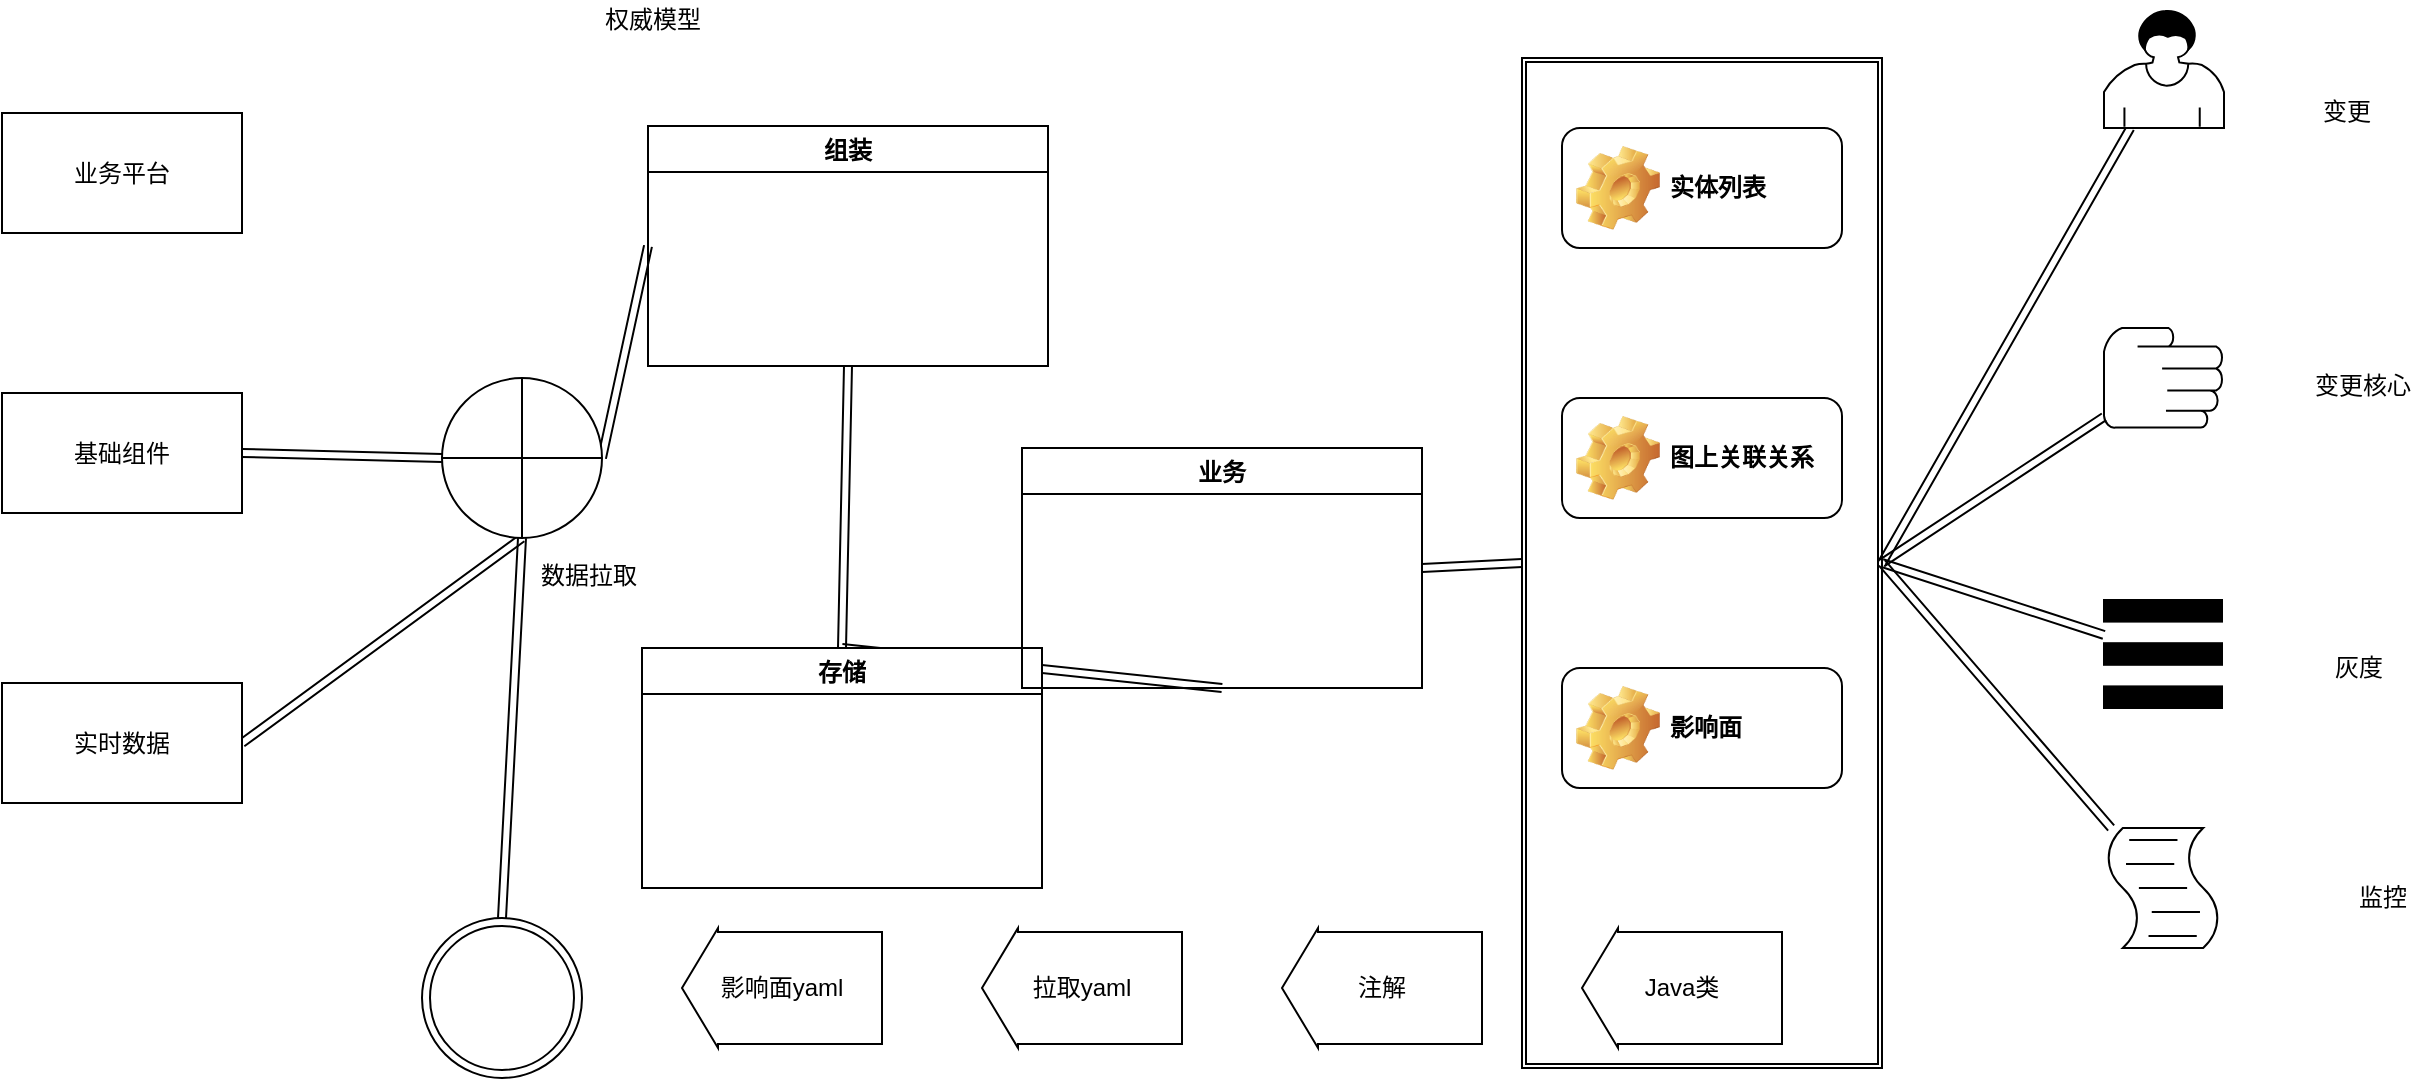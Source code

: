 <mxfile version="12.7.9" type="github">
  <diagram id="geGyV9CUGruVcSVJQ4Tn" name="Page-1">
    <mxGraphModel dx="1326" dy="740" grid="1" gridSize="10" guides="1" tooltips="1" connect="1" arrows="1" fold="1" page="1" pageScale="1" pageWidth="827" pageHeight="1169" math="0" shadow="0">
      <root>
        <mxCell id="0" />
        <mxCell id="1" parent="0" />
        <mxCell id="uUqzo-tKIlISHVn7fkZO-26" value="" style="shape=ext;double=1;rounded=0;whiteSpace=wrap;html=1;" vertex="1" parent="1">
          <mxGeometry x="950" y="255" width="180" height="505" as="geometry" />
        </mxCell>
        <mxCell id="uUqzo-tKIlISHVn7fkZO-16" style="rounded=0;orthogonalLoop=1;jettySize=auto;html=1;exitX=0.5;exitY=1;exitDx=0;exitDy=0;entryX=0.5;entryY=0;entryDx=0;entryDy=0;shape=link;" edge="1" parent="1" source="LcKjTb1axMx3lXvR7wpQ-4" target="LcKjTb1axMx3lXvR7wpQ-5">
          <mxGeometry relative="1" as="geometry" />
        </mxCell>
        <mxCell id="LcKjTb1axMx3lXvR7wpQ-1" value="业务平台" style="rounded=0;whiteSpace=wrap;html=1;" parent="1" vertex="1">
          <mxGeometry x="190" y="282.5" width="120" height="60" as="geometry" />
        </mxCell>
        <mxCell id="uUqzo-tKIlISHVn7fkZO-17" style="edgeStyle=none;shape=link;rounded=0;orthogonalLoop=1;jettySize=auto;html=1;exitX=1;exitY=0.5;exitDx=0;exitDy=0;entryX=0;entryY=0.5;entryDx=0;entryDy=0;" edge="1" parent="1" source="LcKjTb1axMx3lXvR7wpQ-2" target="LcKjTb1axMx3lXvR7wpQ-4">
          <mxGeometry relative="1" as="geometry" />
        </mxCell>
        <mxCell id="LcKjTb1axMx3lXvR7wpQ-2" value="基础组件" style="rounded=0;whiteSpace=wrap;html=1;" parent="1" vertex="1">
          <mxGeometry x="190" y="422.5" width="120" height="60" as="geometry" />
        </mxCell>
        <mxCell id="uUqzo-tKIlISHVn7fkZO-18" style="edgeStyle=none;shape=link;rounded=0;orthogonalLoop=1;jettySize=auto;html=1;exitX=1;exitY=0.5;exitDx=0;exitDy=0;entryX=0.5;entryY=1;entryDx=0;entryDy=0;" edge="1" parent="1" source="LcKjTb1axMx3lXvR7wpQ-3" target="LcKjTb1axMx3lXvR7wpQ-4">
          <mxGeometry relative="1" as="geometry" />
        </mxCell>
        <mxCell id="LcKjTb1axMx3lXvR7wpQ-3" value="实时数据" style="rounded=0;whiteSpace=wrap;html=1;" parent="1" vertex="1">
          <mxGeometry x="190" y="567.5" width="120" height="60" as="geometry" />
        </mxCell>
        <mxCell id="uUqzo-tKIlISHVn7fkZO-19" style="edgeStyle=none;shape=link;rounded=0;orthogonalLoop=1;jettySize=auto;html=1;exitX=1;exitY=0.5;exitDx=0;exitDy=0;entryX=0;entryY=0.5;entryDx=0;entryDy=0;" edge="1" parent="1" source="LcKjTb1axMx3lXvR7wpQ-4" target="LcKjTb1axMx3lXvR7wpQ-6">
          <mxGeometry relative="1" as="geometry" />
        </mxCell>
        <mxCell id="LcKjTb1axMx3lXvR7wpQ-4" value="" style="shape=orEllipse;perimeter=ellipsePerimeter;whiteSpace=wrap;html=1;backgroundOutline=1;" parent="1" vertex="1">
          <mxGeometry x="410" y="415" width="80" height="80" as="geometry" />
        </mxCell>
        <mxCell id="LcKjTb1axMx3lXvR7wpQ-5" value="" style="ellipse;shape=doubleEllipse;whiteSpace=wrap;html=1;aspect=fixed;" parent="1" vertex="1">
          <mxGeometry x="400" y="685" width="80" height="80" as="geometry" />
        </mxCell>
        <mxCell id="uUqzo-tKIlISHVn7fkZO-20" style="edgeStyle=none;shape=link;rounded=0;orthogonalLoop=1;jettySize=auto;html=1;exitX=0.5;exitY=1;exitDx=0;exitDy=0;entryX=0.5;entryY=0;entryDx=0;entryDy=0;" edge="1" parent="1" source="LcKjTb1axMx3lXvR7wpQ-6" target="LcKjTb1axMx3lXvR7wpQ-8">
          <mxGeometry relative="1" as="geometry" />
        </mxCell>
        <mxCell id="LcKjTb1axMx3lXvR7wpQ-6" value="组装" style="swimlane;" parent="1" vertex="1">
          <mxGeometry x="513" y="289" width="200" height="120" as="geometry" />
        </mxCell>
        <mxCell id="uUqzo-tKIlISHVn7fkZO-21" style="edgeStyle=none;shape=link;rounded=0;orthogonalLoop=1;jettySize=auto;html=1;exitX=0.5;exitY=0;exitDx=0;exitDy=0;entryX=0.5;entryY=1;entryDx=0;entryDy=0;" edge="1" parent="1" source="LcKjTb1axMx3lXvR7wpQ-8" target="LcKjTb1axMx3lXvR7wpQ-9">
          <mxGeometry relative="1" as="geometry" />
        </mxCell>
        <mxCell id="LcKjTb1axMx3lXvR7wpQ-8" value="存储" style="swimlane;" parent="1" vertex="1">
          <mxGeometry x="510" y="550" width="200" height="120" as="geometry" />
        </mxCell>
        <mxCell id="uUqzo-tKIlISHVn7fkZO-22" style="edgeStyle=none;shape=link;rounded=0;orthogonalLoop=1;jettySize=auto;html=1;exitX=1;exitY=0.5;exitDx=0;exitDy=0;entryX=0;entryY=0.5;entryDx=0;entryDy=0;" edge="1" parent="1" source="LcKjTb1axMx3lXvR7wpQ-9" target="uUqzo-tKIlISHVn7fkZO-26">
          <mxGeometry relative="1" as="geometry" />
        </mxCell>
        <mxCell id="LcKjTb1axMx3lXvR7wpQ-9" value="业务" style="swimlane;" parent="1" vertex="1">
          <mxGeometry x="700" y="450" width="200" height="120" as="geometry" />
        </mxCell>
        <mxCell id="LcKjTb1axMx3lXvR7wpQ-10" value="图上关联关系" style="label;whiteSpace=wrap;html=1;image=img/clipart/Gear_128x128.png" parent="1" vertex="1">
          <mxGeometry x="970" y="425" width="140" height="60" as="geometry" />
        </mxCell>
        <mxCell id="LcKjTb1axMx3lXvR7wpQ-11" value="影响面" style="label;whiteSpace=wrap;html=1;image=img/clipart/Gear_128x128.png" parent="1" vertex="1">
          <mxGeometry x="970" y="560" width="140" height="60" as="geometry" />
        </mxCell>
        <mxCell id="uUqzo-tKIlISHVn7fkZO-25" style="edgeStyle=none;shape=link;rounded=0;orthogonalLoop=1;jettySize=auto;html=1;exitX=1;exitY=0.5;exitDx=0;exitDy=0;" edge="1" parent="1" source="uUqzo-tKIlISHVn7fkZO-26" target="uUqzo-tKIlISHVn7fkZO-5">
          <mxGeometry relative="1" as="geometry">
            <mxPoint x="1210" y="280" as="targetPoint" />
            <mxPoint x="1160" y="430" as="sourcePoint" />
          </mxGeometry>
        </mxCell>
        <mxCell id="LcKjTb1axMx3lXvR7wpQ-13" value="实体列表" style="label;whiteSpace=wrap;html=1;image=img/clipart/Gear_128x128.png" parent="1" vertex="1">
          <mxGeometry x="970" y="290" width="140" height="60" as="geometry" />
        </mxCell>
        <mxCell id="uUqzo-tKIlISHVn7fkZO-1" value="影响面yaml" style="shape=singleArrow;direction=west;whiteSpace=wrap;html=1;arrowWidth=0.933;arrowSize=0.18;" vertex="1" parent="1">
          <mxGeometry x="530" y="690" width="100" height="60" as="geometry" />
        </mxCell>
        <mxCell id="uUqzo-tKIlISHVn7fkZO-2" value="拉取yaml" style="shape=singleArrow;direction=west;whiteSpace=wrap;html=1;arrowWidth=0.933;arrowSize=0.18;" vertex="1" parent="1">
          <mxGeometry x="680" y="690" width="100" height="60" as="geometry" />
        </mxCell>
        <mxCell id="uUqzo-tKIlISHVn7fkZO-3" value="注解" style="shape=singleArrow;direction=west;whiteSpace=wrap;html=1;arrowWidth=0.933;arrowSize=0.18;" vertex="1" parent="1">
          <mxGeometry x="830" y="690" width="100" height="60" as="geometry" />
        </mxCell>
        <mxCell id="uUqzo-tKIlISHVn7fkZO-4" value="Java类" style="shape=singleArrow;direction=west;whiteSpace=wrap;html=1;arrowWidth=0.933;arrowSize=0.18;" vertex="1" parent="1">
          <mxGeometry x="980" y="690" width="100" height="60" as="geometry" />
        </mxCell>
        <mxCell id="uUqzo-tKIlISHVn7fkZO-5" value="" style="shape=mxgraph.bpmn.user_task;html=1;outlineConnect=0;" vertex="1" parent="1">
          <mxGeometry x="1241" y="231" width="60" height="59" as="geometry" />
        </mxCell>
        <mxCell id="uUqzo-tKIlISHVn7fkZO-7" value="" style="shape=mxgraph.bpmn.manual_task;html=1;outlineConnect=0;" vertex="1" parent="1">
          <mxGeometry x="1241" y="390" width="59" height="50" as="geometry" />
        </mxCell>
        <mxCell id="uUqzo-tKIlISHVn7fkZO-8" value="" style="shape=parallelMarker;direction=south;html=1;outlineConnect=0;" vertex="1" parent="1">
          <mxGeometry x="1241" y="526" width="59" height="54" as="geometry" />
        </mxCell>
        <mxCell id="uUqzo-tKIlISHVn7fkZO-9" value="" style="shape=mxgraph.bpmn.script_task;html=1;outlineConnect=0;" vertex="1" parent="1">
          <mxGeometry x="1241" y="640" width="59" height="60" as="geometry" />
        </mxCell>
        <mxCell id="uUqzo-tKIlISHVn7fkZO-10" value="变更" style="text;html=1;align=center;verticalAlign=middle;resizable=0;points=[];autosize=1;" vertex="1" parent="1">
          <mxGeometry x="1342" y="272" width="40" height="20" as="geometry" />
        </mxCell>
        <mxCell id="uUqzo-tKIlISHVn7fkZO-11" value="变更核心" style="text;html=1;align=center;verticalAlign=middle;resizable=0;points=[];autosize=1;" vertex="1" parent="1">
          <mxGeometry x="1340" y="409" width="60" height="20" as="geometry" />
        </mxCell>
        <mxCell id="uUqzo-tKIlISHVn7fkZO-12" value="灰度" style="text;html=1;align=center;verticalAlign=middle;resizable=0;points=[];autosize=1;" vertex="1" parent="1">
          <mxGeometry x="1348" y="550" width="40" height="20" as="geometry" />
        </mxCell>
        <mxCell id="uUqzo-tKIlISHVn7fkZO-13" value="监控" style="text;html=1;align=center;verticalAlign=middle;resizable=0;points=[];autosize=1;" vertex="1" parent="1">
          <mxGeometry x="1360" y="665" width="40" height="20" as="geometry" />
        </mxCell>
        <mxCell id="uUqzo-tKIlISHVn7fkZO-14" value="数据拉取" style="text;html=1;align=center;verticalAlign=middle;resizable=0;points=[];autosize=1;" vertex="1" parent="1">
          <mxGeometry x="453" y="504" width="60" height="20" as="geometry" />
        </mxCell>
        <mxCell id="uUqzo-tKIlISHVn7fkZO-15" value="权威模型" style="text;html=1;align=center;verticalAlign=middle;resizable=0;points=[];autosize=1;" vertex="1" parent="1">
          <mxGeometry x="485" y="226" width="60" height="20" as="geometry" />
        </mxCell>
        <mxCell id="uUqzo-tKIlISHVn7fkZO-27" style="edgeStyle=none;shape=link;rounded=0;orthogonalLoop=1;jettySize=auto;html=1;exitX=1;exitY=0.5;exitDx=0;exitDy=0;" edge="1" parent="1" source="uUqzo-tKIlISHVn7fkZO-26" target="uUqzo-tKIlISHVn7fkZO-8">
          <mxGeometry relative="1" as="geometry">
            <mxPoint x="1220" y="290" as="targetPoint" />
            <mxPoint x="1140" y="517.5" as="sourcePoint" />
          </mxGeometry>
        </mxCell>
        <mxCell id="uUqzo-tKIlISHVn7fkZO-28" style="edgeStyle=none;shape=link;rounded=0;orthogonalLoop=1;jettySize=auto;html=1;exitX=1;exitY=0.5;exitDx=0;exitDy=0;" edge="1" parent="1" source="uUqzo-tKIlISHVn7fkZO-26" target="uUqzo-tKIlISHVn7fkZO-7">
          <mxGeometry relative="1" as="geometry">
            <mxPoint x="1230" y="300" as="targetPoint" />
            <mxPoint x="1150" y="527.5" as="sourcePoint" />
          </mxGeometry>
        </mxCell>
        <mxCell id="uUqzo-tKIlISHVn7fkZO-29" style="edgeStyle=none;shape=link;rounded=0;orthogonalLoop=1;jettySize=auto;html=1;exitX=1;exitY=0.5;exitDx=0;exitDy=0;" edge="1" parent="1" source="uUqzo-tKIlISHVn7fkZO-26" target="uUqzo-tKIlISHVn7fkZO-9">
          <mxGeometry relative="1" as="geometry">
            <mxPoint x="1240" y="310" as="targetPoint" />
            <mxPoint x="1160" y="537.5" as="sourcePoint" />
          </mxGeometry>
        </mxCell>
      </root>
    </mxGraphModel>
  </diagram>
</mxfile>
